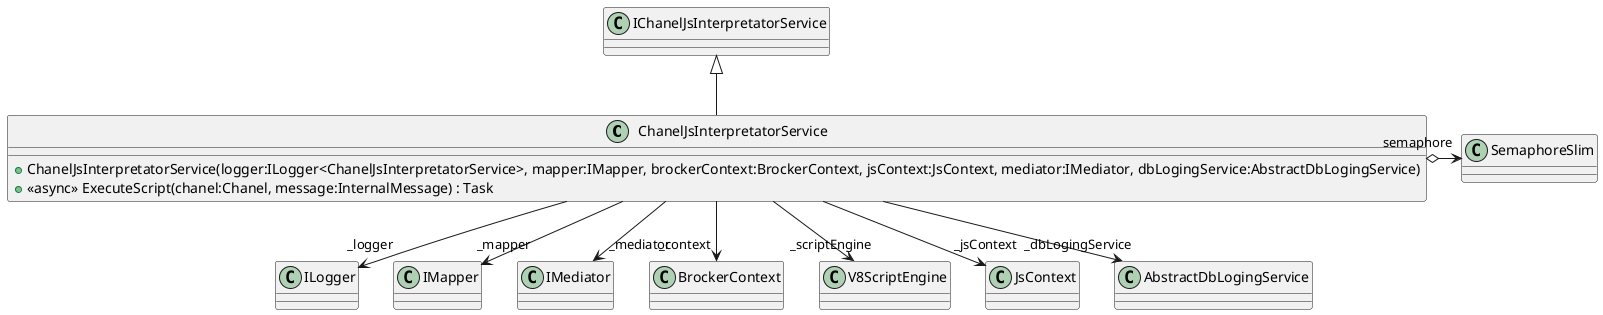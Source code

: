 @startuml
class ChanelJsInterpretatorService {
    + ChanelJsInterpretatorService(logger:ILogger<ChanelJsInterpretatorService>, mapper:IMapper, brockerContext:BrockerContext, jsContext:JsContext, mediator:IMediator, dbLogingService:AbstractDbLogingService)
    + <<async>> ExecuteScript(chanel:Chanel, message:InternalMessage) : Task
}
IChanelJsInterpretatorService <|-- ChanelJsInterpretatorService
ChanelJsInterpretatorService --> "_logger" ILogger
ChanelJsInterpretatorService --> "_mapper" IMapper
ChanelJsInterpretatorService --> "_mediator" IMediator
ChanelJsInterpretatorService --> "_context" BrockerContext
ChanelJsInterpretatorService --> "_scriptEngine" V8ScriptEngine
ChanelJsInterpretatorService --> "_jsContext" JsContext
ChanelJsInterpretatorService --> "_dbLogingService" AbstractDbLogingService
ChanelJsInterpretatorService o-> "semaphore" SemaphoreSlim
@enduml
